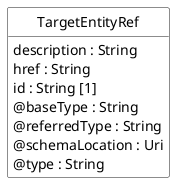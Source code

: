 @startuml
hide circle
hide methods
hide stereotype
show <<Enumeration>> stereotype
skinparam class {
   BackgroundColor<<Enumeration>> #E6F5F7
   BackgroundColor<<Ref>> #FFFFE0
   BackgroundColor<<Pivot>> #FFFFFFF
   BackgroundColor<<SimpleType>> #E2F0DA
   BackgroundColor #FCF2E3
}

class TargetEntityRef <<Pivot>> {
    description : String
    href : String
    id : String [1]
    @baseType : String
    @referredType : String
    @schemaLocation : Uri
    @type : String
}


@enduml